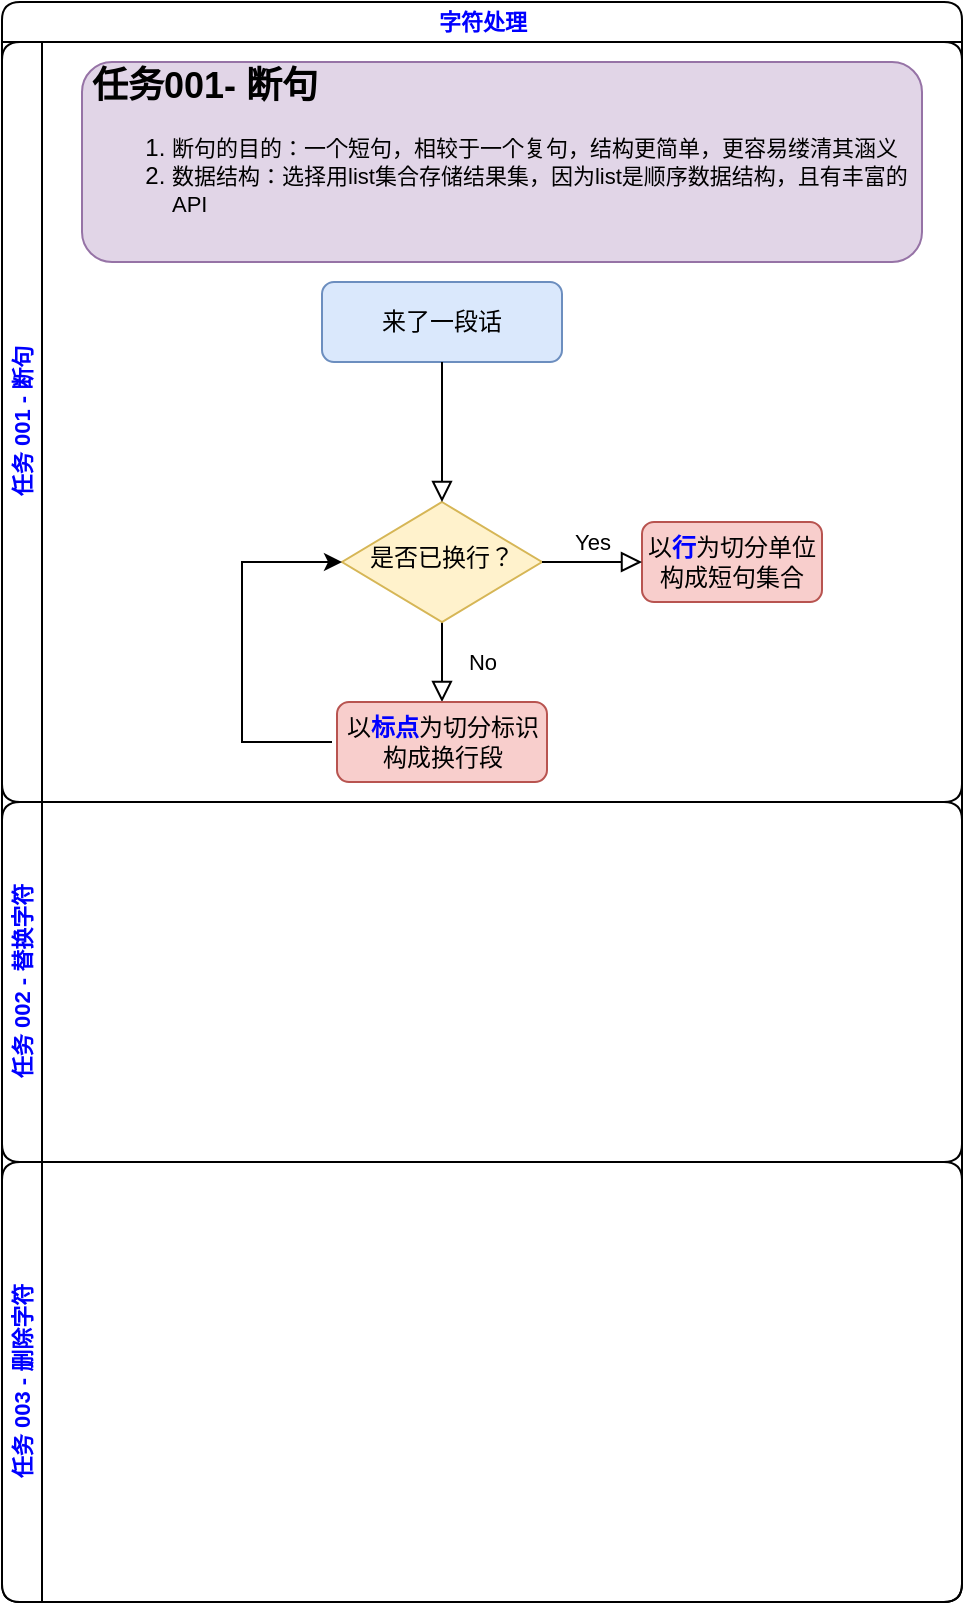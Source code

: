 <mxfile version="20.6.0" type="github">
  <diagram id="C5RBs43oDa-KdzZeNtuy" name="Page-1">
    <mxGraphModel dx="1422" dy="754" grid="1" gridSize="10" guides="1" tooltips="1" connect="1" arrows="1" fold="1" page="1" pageScale="1" pageWidth="827" pageHeight="1169" math="0" shadow="0">
      <root>
        <mxCell id="WIyWlLk6GJQsqaUBKTNV-0" />
        <mxCell id="WIyWlLk6GJQsqaUBKTNV-1" parent="WIyWlLk6GJQsqaUBKTNV-0" />
        <mxCell id="cL1KN3lu_xGNWIJt1N6J-5" value="字符处理" style="swimlane;childLayout=stackLayout;resizeParent=1;resizeParentMax=0;horizontal=1;startSize=20;horizontalStack=0;html=1;rounded=1;shadow=0;glass=0;sketch=0;fontSize=11;fontColor=#0000FF;" vertex="1" parent="WIyWlLk6GJQsqaUBKTNV-1">
          <mxGeometry x="30" y="20" width="480" height="800" as="geometry" />
        </mxCell>
        <mxCell id="cL1KN3lu_xGNWIJt1N6J-6" value="任务 001 - 断句" style="swimlane;startSize=20;horizontal=0;html=1;rounded=1;shadow=0;glass=0;sketch=0;fontSize=11;fontColor=#0000FF;" vertex="1" parent="cL1KN3lu_xGNWIJt1N6J-5">
          <mxGeometry y="20" width="480" height="380" as="geometry">
            <mxRectangle y="20" width="480" height="30" as="alternateBounds" />
          </mxGeometry>
        </mxCell>
        <mxCell id="cL1KN3lu_xGNWIJt1N6J-2" value="&lt;h1 style=&quot;font-size: 18px;&quot;&gt;&lt;font style=&quot;font-size: 18px;&quot;&gt;任务001- 断句&lt;/font&gt;&lt;/h1&gt;&lt;div&gt;&lt;ol&gt;&lt;li&gt;&lt;font style=&quot;font-size: 11px;&quot;&gt;断句的目的：一个短句，相较于一个复句，结构更简单，更容易缕清其涵义&lt;/font&gt;&lt;/li&gt;&lt;li&gt;&lt;font style=&quot;font-size: 11px;&quot;&gt;数据结构：选择用list集合存储结果集，因为list是顺序数据结构，且有丰富的API&lt;/font&gt;&lt;/li&gt;&lt;/ol&gt;&lt;/div&gt;&lt;br&gt;&lt;br style=&quot;font-size: 18px;&quot;&gt;&lt;p&gt;&lt;/p&gt;" style="text;html=1;strokeColor=#9673a6;fillColor=#e1d5e7;spacing=5;spacingTop=-20;whiteSpace=wrap;overflow=hidden;rounded=1;glass=0;shadow=0;sketch=0;" vertex="1" parent="cL1KN3lu_xGNWIJt1N6J-6">
          <mxGeometry x="40" y="10" width="420" height="100" as="geometry" />
        </mxCell>
        <mxCell id="WIyWlLk6GJQsqaUBKTNV-3" value="来了一段话" style="rounded=1;whiteSpace=wrap;html=1;fontSize=12;glass=0;strokeWidth=1;shadow=0;fillColor=#dae8fc;strokeColor=#6c8ebf;" parent="cL1KN3lu_xGNWIJt1N6J-6" vertex="1">
          <mxGeometry x="160" y="120" width="120" height="40" as="geometry" />
        </mxCell>
        <mxCell id="WIyWlLk6GJQsqaUBKTNV-4" value="No" style="rounded=0;html=1;jettySize=auto;orthogonalLoop=1;fontSize=11;endArrow=block;endFill=0;endSize=8;strokeWidth=1;shadow=0;labelBackgroundColor=none;edgeStyle=orthogonalEdgeStyle;" parent="cL1KN3lu_xGNWIJt1N6J-6" source="WIyWlLk6GJQsqaUBKTNV-6" edge="1">
          <mxGeometry y="20" relative="1" as="geometry">
            <mxPoint as="offset" />
            <mxPoint x="220" y="330" as="targetPoint" />
          </mxGeometry>
        </mxCell>
        <mxCell id="WIyWlLk6GJQsqaUBKTNV-6" value="是否已换行？" style="rhombus;whiteSpace=wrap;html=1;shadow=0;fontFamily=Helvetica;fontSize=12;align=center;strokeWidth=1;spacing=6;spacingTop=-4;fillColor=#fff2cc;strokeColor=#d6b656;" parent="cL1KN3lu_xGNWIJt1N6J-6" vertex="1">
          <mxGeometry x="170" y="230" width="100" height="60" as="geometry" />
        </mxCell>
        <mxCell id="WIyWlLk6GJQsqaUBKTNV-2" value="" style="rounded=0;html=1;jettySize=auto;orthogonalLoop=1;fontSize=11;endArrow=block;endFill=0;endSize=8;strokeWidth=1;shadow=0;labelBackgroundColor=none;edgeStyle=orthogonalEdgeStyle;" parent="cL1KN3lu_xGNWIJt1N6J-6" source="WIyWlLk6GJQsqaUBKTNV-3" target="WIyWlLk6GJQsqaUBKTNV-6" edge="1">
          <mxGeometry relative="1" as="geometry" />
        </mxCell>
        <mxCell id="WIyWlLk6GJQsqaUBKTNV-7" value="以&lt;font color=&quot;#0000ff&quot;&gt;&lt;b&gt;行&lt;/b&gt;&lt;/font&gt;为切分单位构成短句集合" style="rounded=1;whiteSpace=wrap;html=1;fontSize=12;glass=0;strokeWidth=1;shadow=0;fillColor=#f8cecc;strokeColor=#b85450;" parent="cL1KN3lu_xGNWIJt1N6J-6" vertex="1">
          <mxGeometry x="320" y="240" width="90" height="40" as="geometry" />
        </mxCell>
        <mxCell id="WIyWlLk6GJQsqaUBKTNV-5" value="Yes" style="edgeStyle=orthogonalEdgeStyle;rounded=0;html=1;jettySize=auto;orthogonalLoop=1;fontSize=11;endArrow=block;endFill=0;endSize=8;strokeWidth=1;shadow=0;labelBackgroundColor=none;" parent="cL1KN3lu_xGNWIJt1N6J-6" source="WIyWlLk6GJQsqaUBKTNV-6" target="WIyWlLk6GJQsqaUBKTNV-7" edge="1">
          <mxGeometry y="10" relative="1" as="geometry">
            <mxPoint as="offset" />
          </mxGeometry>
        </mxCell>
        <mxCell id="cL1KN3lu_xGNWIJt1N6J-1" value="" style="endArrow=classic;html=1;rounded=0;exitX=0;exitY=0.5;exitDx=0;exitDy=0;entryX=0;entryY=0.5;entryDx=0;entryDy=0;" edge="1" parent="cL1KN3lu_xGNWIJt1N6J-6" target="WIyWlLk6GJQsqaUBKTNV-6">
          <mxGeometry width="50" height="50" relative="1" as="geometry">
            <mxPoint x="165" y="350" as="sourcePoint" />
            <mxPoint x="80" y="190" as="targetPoint" />
            <Array as="points">
              <mxPoint x="120" y="350" />
              <mxPoint x="120" y="260" />
            </Array>
          </mxGeometry>
        </mxCell>
        <mxCell id="cL1KN3lu_xGNWIJt1N6J-4" value="" style="shape=image;html=1;verticalAlign=top;verticalLabelPosition=bottom;labelBackgroundColor=#ffffff;imageAspect=0;aspect=fixed;image=https://cdn3.iconfinder.com/data/icons/music-player-controls-3/100/music_repeat_loop_again_circle_arrow_blue-128.png;rounded=1;shadow=0;glass=0;sketch=0;fontSize=11;fontColor=#0000FF;" vertex="1" parent="cL1KN3lu_xGNWIJt1N6J-6">
          <mxGeometry x="110" y="265" width="70" height="70" as="geometry" />
        </mxCell>
        <mxCell id="cL1KN3lu_xGNWIJt1N6J-0" value="以&lt;b&gt;&lt;font color=&quot;#0000ff&quot;&gt;标点&lt;/font&gt;&lt;/b&gt;为切分标识构成换行段" style="rounded=1;whiteSpace=wrap;html=1;fontSize=12;glass=0;strokeWidth=1;shadow=0;fillColor=#f8cecc;strokeColor=#b85450;" vertex="1" parent="cL1KN3lu_xGNWIJt1N6J-6">
          <mxGeometry x="167.5" y="330" width="105" height="40" as="geometry" />
        </mxCell>
        <mxCell id="cL1KN3lu_xGNWIJt1N6J-7" value="任务 002 - 替换字符" style="swimlane;startSize=20;horizontal=0;html=1;rounded=1;shadow=0;glass=0;sketch=0;fontSize=11;fontColor=#0000FF;" vertex="1" parent="cL1KN3lu_xGNWIJt1N6J-5">
          <mxGeometry y="400" width="480" height="180" as="geometry" />
        </mxCell>
        <mxCell id="cL1KN3lu_xGNWIJt1N6J-8" value="任务 003 - 删除字符" style="swimlane;startSize=20;horizontal=0;html=1;rounded=1;shadow=0;glass=0;sketch=0;fontSize=11;fontColor=#0000FF;" vertex="1" parent="cL1KN3lu_xGNWIJt1N6J-5">
          <mxGeometry y="580" width="480" height="220" as="geometry" />
        </mxCell>
      </root>
    </mxGraphModel>
  </diagram>
</mxfile>
